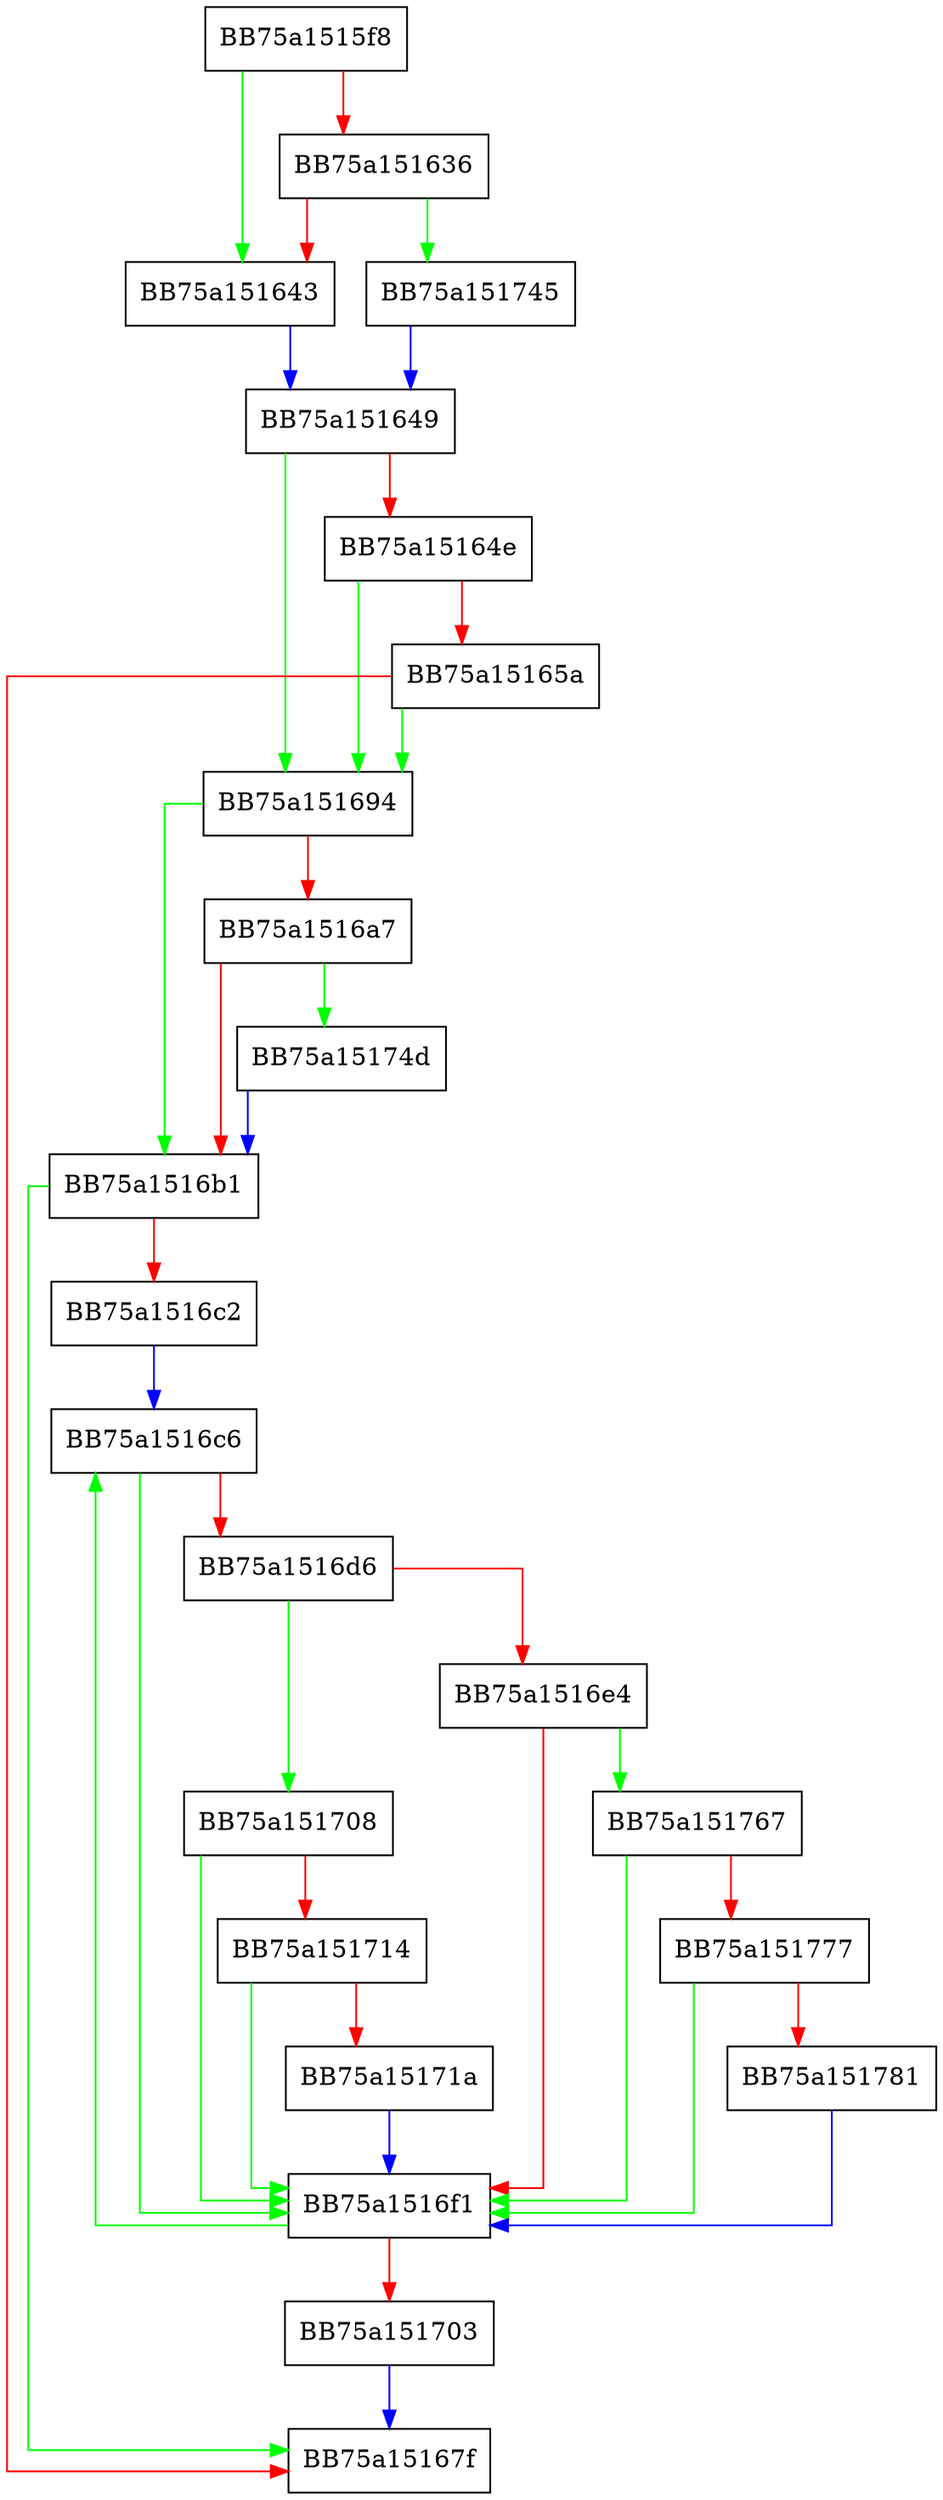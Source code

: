digraph kstore_trimws {
  node [shape="box"];
  graph [splines=ortho];
  BB75a1515f8 -> BB75a151643 [color="green"];
  BB75a1515f8 -> BB75a151636 [color="red"];
  BB75a151636 -> BB75a151745 [color="green"];
  BB75a151636 -> BB75a151643 [color="red"];
  BB75a151643 -> BB75a151649 [color="blue"];
  BB75a151649 -> BB75a151694 [color="green"];
  BB75a151649 -> BB75a15164e [color="red"];
  BB75a15164e -> BB75a151694 [color="green"];
  BB75a15164e -> BB75a15165a [color="red"];
  BB75a15165a -> BB75a151694 [color="green"];
  BB75a15165a -> BB75a15167f [color="red"];
  BB75a151694 -> BB75a1516b1 [color="green"];
  BB75a151694 -> BB75a1516a7 [color="red"];
  BB75a1516a7 -> BB75a15174d [color="green"];
  BB75a1516a7 -> BB75a1516b1 [color="red"];
  BB75a1516b1 -> BB75a15167f [color="green"];
  BB75a1516b1 -> BB75a1516c2 [color="red"];
  BB75a1516c2 -> BB75a1516c6 [color="blue"];
  BB75a1516c6 -> BB75a1516f1 [color="green"];
  BB75a1516c6 -> BB75a1516d6 [color="red"];
  BB75a1516d6 -> BB75a151708 [color="green"];
  BB75a1516d6 -> BB75a1516e4 [color="red"];
  BB75a1516e4 -> BB75a151767 [color="green"];
  BB75a1516e4 -> BB75a1516f1 [color="red"];
  BB75a1516f1 -> BB75a1516c6 [color="green"];
  BB75a1516f1 -> BB75a151703 [color="red"];
  BB75a151703 -> BB75a15167f [color="blue"];
  BB75a151708 -> BB75a1516f1 [color="green"];
  BB75a151708 -> BB75a151714 [color="red"];
  BB75a151714 -> BB75a1516f1 [color="green"];
  BB75a151714 -> BB75a15171a [color="red"];
  BB75a15171a -> BB75a1516f1 [color="blue"];
  BB75a151745 -> BB75a151649 [color="blue"];
  BB75a15174d -> BB75a1516b1 [color="blue"];
  BB75a151767 -> BB75a1516f1 [color="green"];
  BB75a151767 -> BB75a151777 [color="red"];
  BB75a151777 -> BB75a1516f1 [color="green"];
  BB75a151777 -> BB75a151781 [color="red"];
  BB75a151781 -> BB75a1516f1 [color="blue"];
}